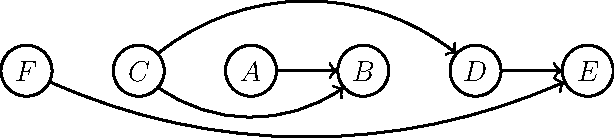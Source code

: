 unitsize(.9cm);
usepackage('inputenc', 'utf8');

void draw_node(pair c, string s) {
	real radius = .5;

	fill(circle(c, radius), white);
	draw(circle(c, radius));
	label(scale(1.2) * s, c);
}

void draw_edge(pair a, pair b, path p) {
	real radius = .5;

	real t_a = intersect(circle(a, radius), p)[1];
	real t_b = intersect(circle(b, radius), p)[1];

	p = subpath(p, t_a, t_b);
	draw(p, arrow = Arrow(TeXHead, size = 1.9));
}

currentpen = linewidth(1.0);

real spacing = 2.2;
pair A = spacing * (2, 0);
pair B = spacing * (3, 0);
pair C = spacing * (1, 0);
pair D = spacing * (4, 0);
pair E = spacing * (5, 0);
pair F = spacing * (0, 0);

draw_node(A, "$A$");
draw_node(B, "$B$");
draw_node(C, "$C$");
draw_node(D, "$D$");
draw_node(E, "$E$");
draw_node(F, "$F$");

draw_edge(A, B, A -- B);
draw_edge(C, B, C{(1,-1)} .. {(1,1)}B);
draw_edge(C, D, C{(1,1)} .. {(1,-1)}D);
draw_edge(D, E, D -- E);
draw_edge(F, E, F{(2,-1)} .. {(2,1)}E);